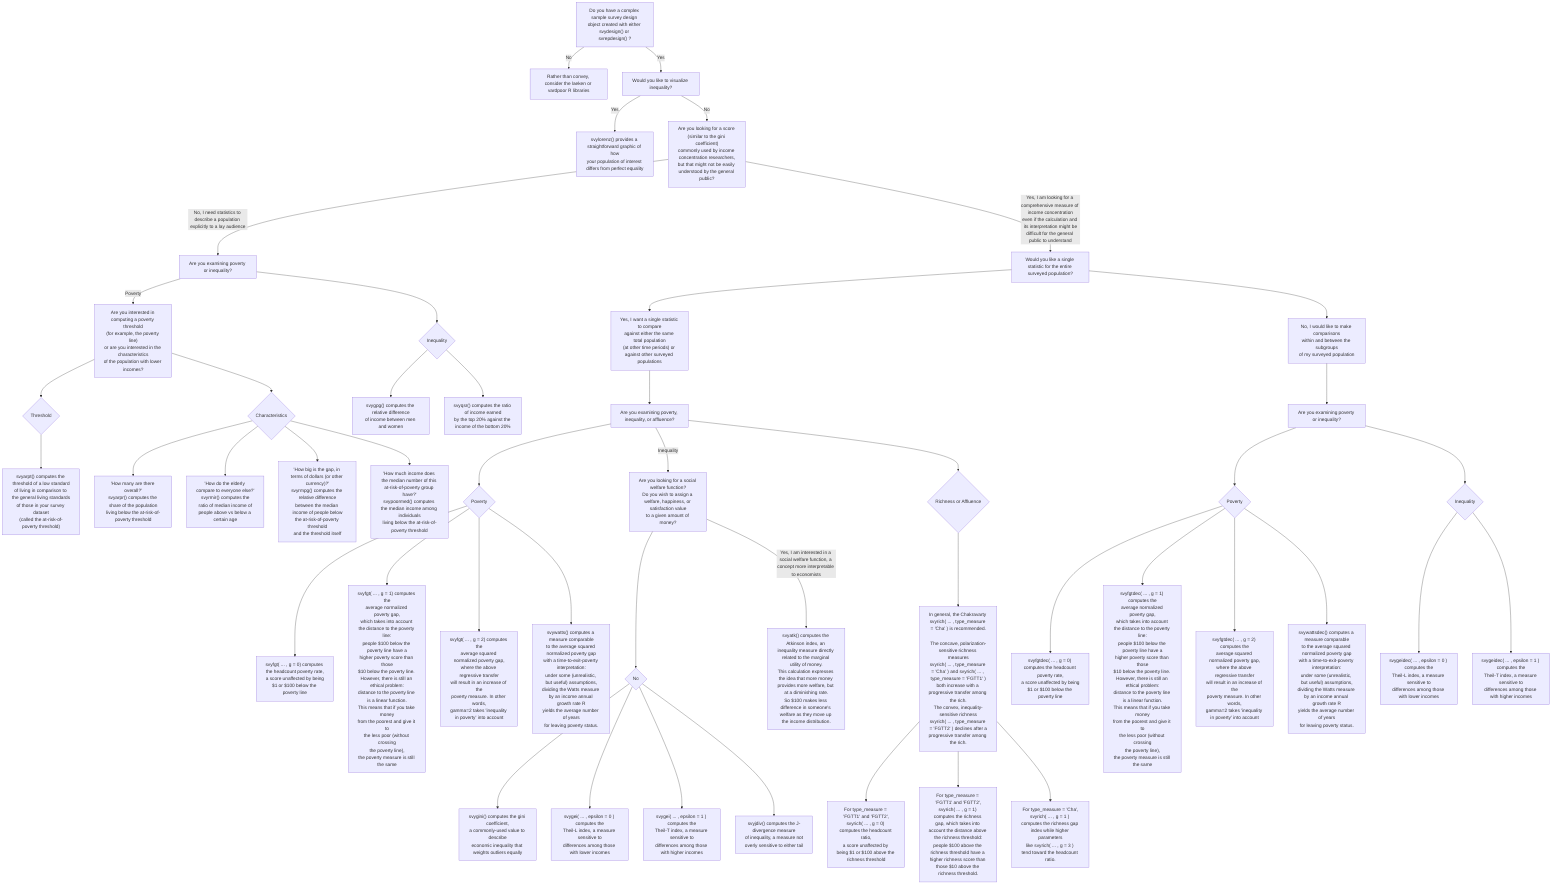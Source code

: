 graph TD

	A["Do you have a complex sample survey design object created with either svydesign() or svrepdesign() ?"]
	
	A --> |No| B["Rather than convey, consider the laeken or vardpoor R libraries"]
	
	A --> |Yes| C["Would you like to visualize inequality?"]
	
	C --> |Yes| D["svylorenz() provides a straightforward graphic of how<br>your population of interest differs from perfect equality"]
	
	C --> |No| E["Are you looking for a score (similar to the gini coefficient)<br>commonly used by income concentration researchers,<br>but that might not be easily understood by the general public?"]
	
	E --> |No, I need statistics to describe a population explicitly to a lay audience| F["Are you examining poverty or inequality?"]
	E --> |Yes, I am looking for a comprehensive measure of income concentration<br>even if the calculation and its interpretation might be<br>difficult for the general public to understand| G["Would you like a single statistic for the entire surveyed population?"]

	F --> |Poverty| H["Are you interested in computing a poverty threshold<br>(for example, the poverty line)<br>or are you interested in the characteristics<br>of the population with lower incomes?"]
	F --> I{Inequality}
	
	H --> J{Threshold}
	J --> K["svyarpt() computes the threshold of a low standard<br>of living in comparison to the general living standards<br>of those in your survey dataset<br>(called the at-risk-of-poverty threshold)"]
	
	H --> L{"Characteristics"}
	
	L --> M["'How many are there overall?'<br>svyarpr() computes the share of the population<br>living below the at-risk-of-poverty threshold"]
	L --> N["'How do the elderly compare to everyone else?'<br>svyrmir() computes the<br>ratio of median income of<br>people above vs below a certain age"]
	L --> O["'How big is the gap, in terms of dollars (or other currency)?'<br>svyrmpg() computes the relative difference<br>between the median income of people below<br>the at-risk-of-poverty threshold<br>and the threshold itself"]
	L --> P["'How much income does the median number of this at-risk-of-poverty group have?'<br>svypoormed() computes the median income among individuals<br>living below the at-risk-of-poverty threshold"]
	
	I --> Q["svygpg() computes the relative difference<br>of income between men and women"]
	I --> R["svyqsr() computes the ratio of income earned<br>by the top 20% against the income of the bottom 20%"]


	G --> S["Yes, I want a single statistic to compare<br>against either the same total population<br>(at other time periods) or against other surveyed populations"]
	G --> T["No, I would like to make comparisons<br>within and between the subgroups<br>of my surveyed population"]


	S --> U["Are you examining poverty, inequality, or affluence?"]
	
	U --> V{"Poverty"}
	
	V --> W["svyfgt( ... , g = 0) computes the headcount poverty rate,<br>a score unaffected by being<br>$1 or $100 below the poverty line"]
	V --> X["svyfgt( ... , g = 1) computes the<br>average normalized poverty gap,<br>which takes into account the distance to the poverty line:<br>people $100 below the poverty line have a<br>higher poverty score than those<br>$10 below the poverty line. <br>However, there is still an ethical problem:<br>distance to the poverty line is a linear function.<br>This means that if you take money<br>from the poorest and give it to<br>the less poor (without crossing<br>the poverty line),<br>the poverty measure is still the same"]
	V --> Y["svyfgt( ... , g = 2) computes the<br>average squared normalized poverty gap,<br>where the above regressive transfer<br>will result in an increase of the<br>poverty measure. In other words,<br>gamma=2 takes 'inequality in poverty' into account"]
	V --> Z["svywatts() computes a measure comparable<br>to the average squared normalized poverty gap<br>with a time-to-exit-poverty interpretation:<br>under some (unrealistic, but useful) assumptions,<br>dividing the Watts measure by an income annual growth rate R<br>yields the average number of years<br>for leaving poverty status."]
	
	U --> |Inequality| AA["Are you looking for a social welfare function?<br>Do you wish to assign a welfare, happiness, or satisfaction value<br>to a given amount of money?"]	
	
	AA --> TT{"No"}
	
	AA --> |Yes, I am interested in a social welfare function, a concept more interpretable to economists| RR["svyatk() computes the Atkinson index, an inequality measure directly related to the marginal utility of money.<br>This calculation expresses the idea that more money provides more welfare, but at a diminishing rate.<br>So $100 makes less difference in someone's welfare as they move up the income distribution."]
	
	U --> VV{"Richness or Affluence"}
	
	VV --> OO["In general, the Chakravarty svyrich( ... , type_measure = 'Cha' ) is recommended.<br><br>The concave, polarization-sensitive richness measures<br>svyrich( ... , type_measure = 'Cha' ) and svyrich( ... , type_measure = 'FGTT1' )<br>both increase with a progressive transfer among the rich.<br>The convex, inequality-sensitive richness<br>svyrich( ... , type_measure = 'FGTT2' ) declines after a<br>progressive transfer among the rich."]
	
	OO --> WW["For type_measure = 'FGTT1' and 'FGTT2',<br>svyrich( ... , g = 0) computes the headcount ratio,<br>a score unaffected by being $1 or $100 above the richness threshold"]

	OO --> UU["For type_measure = 'FGTT1' and 'FGTT2',<br>svyrich( ... , g = 1) computes the richness gap, which takes into account the distance above the richness threshold:<br>people $100 above the richness threshold have a higher richness score than those $10 above the richness threshold."]
	
	OO --> XX["For type_measure = 'Cha',<br>svyrich( ... , g = 1 ) computes the richness gap index while higher parameters<br>like svyrich( ... , g = 3 ) tend toward the headcount ratio."]
	
	TT --> BB["svygini() computes the gini coefficient,<br>a commonly-used value to describe<br>economic inequality that weights outliers equally"]
	TT --> CC["svygei( ... , epsilon = 0 ) computes the<br>Theil-L index, a measure sensitive to<br>differences among those with lower incomes"]
	TT --> DD["svygei( ... , epsilon = 1 ) computes the<br>Theil-T index, a measure sensitive to<br>differences among those with higher incomes"]
	TT --> EE["svyjdiv() computes the J-divergence measure<br>of inequality, a measure not<br>overly sensitive to either tail"]
	
	
	T --> FF["Are you examining poverty or inequality?"]
	
	FF --> GG{"Poverty"}
	
	GG --> HH["svyfgtdec( ... , g = 0) computes the headcount poverty rate,<br>a score unaffected by being<br>$1 or $100 below the poverty line"]
	GG -->II["svyfgtdec( ... , g = 1) computes the<br>average normalized poverty gap,<br>which takes into account the distance to the poverty line:<br>people $100 below the poverty line have a<br>higher poverty score than those<br>$10 below the poverty line. <br>However, there is still an ethical problem:<br>distance to the poverty line is a linear function.<br>This means that if you take money<br>from the poorest and give it to<br>the less poor (without crossing<br>the poverty line),<br>the poverty measure is still the same"]
	GG --> JJ["svyfgtdec( ... , g = 2) computes the<br>average squared normalized poverty gap,<br>where the above regressive transfer<br>will result in an increase of the<br>poverty measure. In other words,<br>gamma=2 takes 'inequality in poverty' into account"]
	GG --> KK["svywattsdec() computes a measure comparable<br>to the average squared normalized poverty gap<br>with a time-to-exit-poverty interpretation:<br>under some (unrealistic, but useful) assumptions,<br>dividing the Watts measure by an income annual growth rate R<br>yields the average number of years<br>for leaving poverty status."]
	
	
	
	FF --> LL{"Inequality"}
	
	LL --> MM["svygeidec( ... , epsilon = 0 ) computes the<br>Theil-L index, a measure sensitive to<br>differences among those with lower incomes"]
	LL --> NN["svygeidec( ... , epsilon = 1 ) computes the<br>Theil-T index, a measure sensitive to<br>differences among those with higher incomes"]